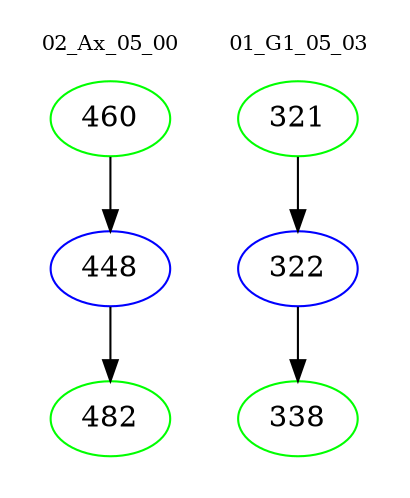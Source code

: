 digraph{
subgraph cluster_0 {
color = white
label = "02_Ax_05_00";
fontsize=10;
T0_460 [label="460", color="green"]
T0_460 -> T0_448 [color="black"]
T0_448 [label="448", color="blue"]
T0_448 -> T0_482 [color="black"]
T0_482 [label="482", color="green"]
}
subgraph cluster_1 {
color = white
label = "01_G1_05_03";
fontsize=10;
T1_321 [label="321", color="green"]
T1_321 -> T1_322 [color="black"]
T1_322 [label="322", color="blue"]
T1_322 -> T1_338 [color="black"]
T1_338 [label="338", color="green"]
}
}
